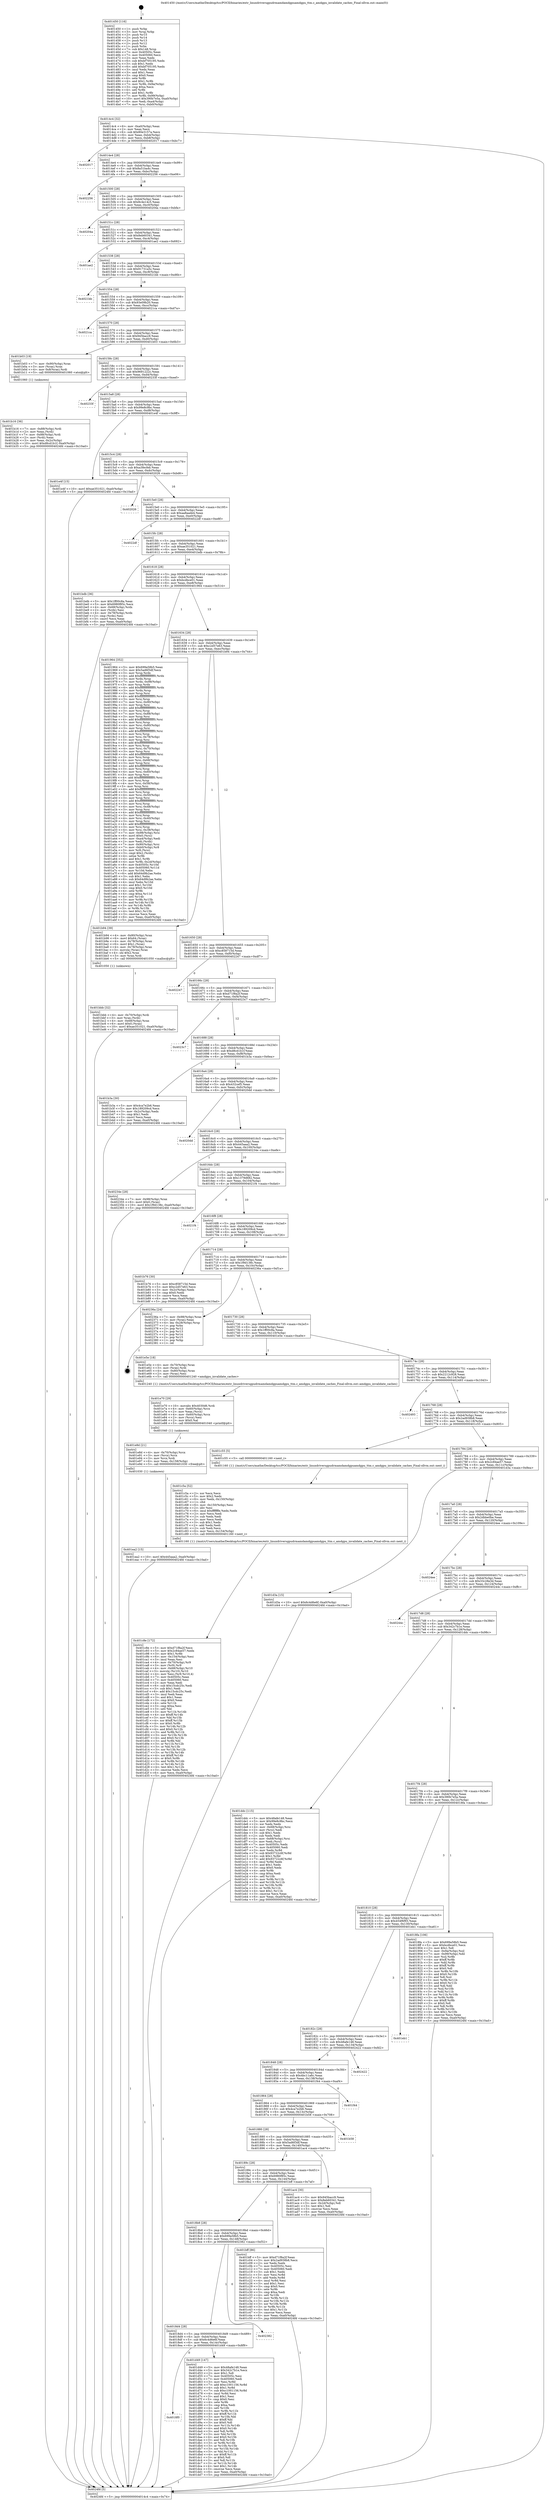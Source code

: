 digraph "0x401450" {
  label = "0x401450 (/mnt/c/Users/mathe/Desktop/tcc/POCII/binaries/extr_linuxdriversgpudrmamdamdgpuamdgpu_ttm.c_amdgpu_invalidate_caches_Final-ollvm.out::main(0))"
  labelloc = "t"
  node[shape=record]

  Entry [label="",width=0.3,height=0.3,shape=circle,fillcolor=black,style=filled]
  "0x4014c4" [label="{
     0x4014c4 [32]\l
     | [instrs]\l
     &nbsp;&nbsp;0x4014c4 \<+6\>: mov -0xa0(%rbp),%eax\l
     &nbsp;&nbsp;0x4014ca \<+2\>: mov %eax,%ecx\l
     &nbsp;&nbsp;0x4014cc \<+6\>: sub $0x80e3157a,%ecx\l
     &nbsp;&nbsp;0x4014d2 \<+6\>: mov %eax,-0xb4(%rbp)\l
     &nbsp;&nbsp;0x4014d8 \<+6\>: mov %ecx,-0xb8(%rbp)\l
     &nbsp;&nbsp;0x4014de \<+6\>: je 0000000000402017 \<main+0xbc7\>\l
  }"]
  "0x402017" [label="{
     0x402017\l
  }", style=dashed]
  "0x4014e4" [label="{
     0x4014e4 [28]\l
     | [instrs]\l
     &nbsp;&nbsp;0x4014e4 \<+5\>: jmp 00000000004014e9 \<main+0x99\>\l
     &nbsp;&nbsp;0x4014e9 \<+6\>: mov -0xb4(%rbp),%eax\l
     &nbsp;&nbsp;0x4014ef \<+5\>: sub $0x8a51ba4c,%eax\l
     &nbsp;&nbsp;0x4014f4 \<+6\>: mov %eax,-0xbc(%rbp)\l
     &nbsp;&nbsp;0x4014fa \<+6\>: je 0000000000402256 \<main+0xe06\>\l
  }"]
  Exit [label="",width=0.3,height=0.3,shape=circle,fillcolor=black,style=filled,peripheries=2]
  "0x402256" [label="{
     0x402256\l
  }", style=dashed]
  "0x401500" [label="{
     0x401500 [28]\l
     | [instrs]\l
     &nbsp;&nbsp;0x401500 \<+5\>: jmp 0000000000401505 \<main+0xb5\>\l
     &nbsp;&nbsp;0x401505 \<+6\>: mov -0xb4(%rbp),%eax\l
     &nbsp;&nbsp;0x40150b \<+5\>: sub $0x8c4e14c5,%eax\l
     &nbsp;&nbsp;0x401510 \<+6\>: mov %eax,-0xc0(%rbp)\l
     &nbsp;&nbsp;0x401516 \<+6\>: je 000000000040204a \<main+0xbfa\>\l
  }"]
  "0x401ea2" [label="{
     0x401ea2 [15]\l
     | [instrs]\l
     &nbsp;&nbsp;0x401ea2 \<+10\>: movl $0x445aaa2,-0xa0(%rbp)\l
     &nbsp;&nbsp;0x401eac \<+5\>: jmp 00000000004024fd \<main+0x10ad\>\l
  }"]
  "0x40204a" [label="{
     0x40204a\l
  }", style=dashed]
  "0x40151c" [label="{
     0x40151c [28]\l
     | [instrs]\l
     &nbsp;&nbsp;0x40151c \<+5\>: jmp 0000000000401521 \<main+0xd1\>\l
     &nbsp;&nbsp;0x401521 \<+6\>: mov -0xb4(%rbp),%eax\l
     &nbsp;&nbsp;0x401527 \<+5\>: sub $0x8eb60341,%eax\l
     &nbsp;&nbsp;0x40152c \<+6\>: mov %eax,-0xc4(%rbp)\l
     &nbsp;&nbsp;0x401532 \<+6\>: je 0000000000401ae2 \<main+0x692\>\l
  }"]
  "0x401e8d" [label="{
     0x401e8d [21]\l
     | [instrs]\l
     &nbsp;&nbsp;0x401e8d \<+4\>: mov -0x70(%rbp),%rcx\l
     &nbsp;&nbsp;0x401e91 \<+3\>: mov (%rcx),%rcx\l
     &nbsp;&nbsp;0x401e94 \<+3\>: mov %rcx,%rdi\l
     &nbsp;&nbsp;0x401e97 \<+6\>: mov %eax,-0x158(%rbp)\l
     &nbsp;&nbsp;0x401e9d \<+5\>: call 0000000000401030 \<free@plt\>\l
     | [calls]\l
     &nbsp;&nbsp;0x401030 \{1\} (unknown)\l
  }"]
  "0x401ae2" [label="{
     0x401ae2\l
  }", style=dashed]
  "0x401538" [label="{
     0x401538 [28]\l
     | [instrs]\l
     &nbsp;&nbsp;0x401538 \<+5\>: jmp 000000000040153d \<main+0xed\>\l
     &nbsp;&nbsp;0x40153d \<+6\>: mov -0xb4(%rbp),%eax\l
     &nbsp;&nbsp;0x401543 \<+5\>: sub $0x91731a5c,%eax\l
     &nbsp;&nbsp;0x401548 \<+6\>: mov %eax,-0xc8(%rbp)\l
     &nbsp;&nbsp;0x40154e \<+6\>: je 00000000004021bb \<main+0xd6b\>\l
  }"]
  "0x401e70" [label="{
     0x401e70 [29]\l
     | [instrs]\l
     &nbsp;&nbsp;0x401e70 \<+10\>: movabs $0x4030d6,%rdi\l
     &nbsp;&nbsp;0x401e7a \<+4\>: mov -0x60(%rbp),%rcx\l
     &nbsp;&nbsp;0x401e7e \<+2\>: mov %eax,(%rcx)\l
     &nbsp;&nbsp;0x401e80 \<+4\>: mov -0x60(%rbp),%rcx\l
     &nbsp;&nbsp;0x401e84 \<+2\>: mov (%rcx),%esi\l
     &nbsp;&nbsp;0x401e86 \<+2\>: mov $0x0,%al\l
     &nbsp;&nbsp;0x401e88 \<+5\>: call 0000000000401040 \<printf@plt\>\l
     | [calls]\l
     &nbsp;&nbsp;0x401040 \{1\} (unknown)\l
  }"]
  "0x4021bb" [label="{
     0x4021bb\l
  }", style=dashed]
  "0x401554" [label="{
     0x401554 [28]\l
     | [instrs]\l
     &nbsp;&nbsp;0x401554 \<+5\>: jmp 0000000000401559 \<main+0x109\>\l
     &nbsp;&nbsp;0x401559 \<+6\>: mov -0xb4(%rbp),%eax\l
     &nbsp;&nbsp;0x40155f \<+5\>: sub $0x93e09b20,%eax\l
     &nbsp;&nbsp;0x401564 \<+6\>: mov %eax,-0xcc(%rbp)\l
     &nbsp;&nbsp;0x40156a \<+6\>: je 00000000004021ca \<main+0xd7a\>\l
  }"]
  "0x4018f0" [label="{
     0x4018f0\l
  }", style=dashed]
  "0x4021ca" [label="{
     0x4021ca\l
  }", style=dashed]
  "0x401570" [label="{
     0x401570 [28]\l
     | [instrs]\l
     &nbsp;&nbsp;0x401570 \<+5\>: jmp 0000000000401575 \<main+0x125\>\l
     &nbsp;&nbsp;0x401575 \<+6\>: mov -0xb4(%rbp),%eax\l
     &nbsp;&nbsp;0x40157b \<+5\>: sub $0x945bacc9,%eax\l
     &nbsp;&nbsp;0x401580 \<+6\>: mov %eax,-0xd0(%rbp)\l
     &nbsp;&nbsp;0x401586 \<+6\>: je 0000000000401b03 \<main+0x6b3\>\l
  }"]
  "0x401d49" [label="{
     0x401d49 [147]\l
     | [instrs]\l
     &nbsp;&nbsp;0x401d49 \<+5\>: mov $0x48afe148,%eax\l
     &nbsp;&nbsp;0x401d4e \<+5\>: mov $0x342c7b1e,%ecx\l
     &nbsp;&nbsp;0x401d53 \<+2\>: mov $0x1,%dl\l
     &nbsp;&nbsp;0x401d55 \<+7\>: mov 0x40505c,%esi\l
     &nbsp;&nbsp;0x401d5c \<+7\>: mov 0x405060,%edi\l
     &nbsp;&nbsp;0x401d63 \<+3\>: mov %esi,%r8d\l
     &nbsp;&nbsp;0x401d66 \<+7\>: add $0xc1001156,%r8d\l
     &nbsp;&nbsp;0x401d6d \<+4\>: sub $0x1,%r8d\l
     &nbsp;&nbsp;0x401d71 \<+7\>: sub $0xc1001156,%r8d\l
     &nbsp;&nbsp;0x401d78 \<+4\>: imul %r8d,%esi\l
     &nbsp;&nbsp;0x401d7c \<+3\>: and $0x1,%esi\l
     &nbsp;&nbsp;0x401d7f \<+3\>: cmp $0x0,%esi\l
     &nbsp;&nbsp;0x401d82 \<+4\>: sete %r9b\l
     &nbsp;&nbsp;0x401d86 \<+3\>: cmp $0xa,%edi\l
     &nbsp;&nbsp;0x401d89 \<+4\>: setl %r10b\l
     &nbsp;&nbsp;0x401d8d \<+3\>: mov %r9b,%r11b\l
     &nbsp;&nbsp;0x401d90 \<+4\>: xor $0xff,%r11b\l
     &nbsp;&nbsp;0x401d94 \<+3\>: mov %r10b,%bl\l
     &nbsp;&nbsp;0x401d97 \<+3\>: xor $0xff,%bl\l
     &nbsp;&nbsp;0x401d9a \<+3\>: xor $0x0,%dl\l
     &nbsp;&nbsp;0x401d9d \<+3\>: mov %r11b,%r14b\l
     &nbsp;&nbsp;0x401da0 \<+4\>: and $0x0,%r14b\l
     &nbsp;&nbsp;0x401da4 \<+3\>: and %dl,%r9b\l
     &nbsp;&nbsp;0x401da7 \<+3\>: mov %bl,%r15b\l
     &nbsp;&nbsp;0x401daa \<+4\>: and $0x0,%r15b\l
     &nbsp;&nbsp;0x401dae \<+3\>: and %dl,%r10b\l
     &nbsp;&nbsp;0x401db1 \<+3\>: or %r9b,%r14b\l
     &nbsp;&nbsp;0x401db4 \<+3\>: or %r10b,%r15b\l
     &nbsp;&nbsp;0x401db7 \<+3\>: xor %r15b,%r14b\l
     &nbsp;&nbsp;0x401dba \<+3\>: or %bl,%r11b\l
     &nbsp;&nbsp;0x401dbd \<+4\>: xor $0xff,%r11b\l
     &nbsp;&nbsp;0x401dc1 \<+3\>: or $0x0,%dl\l
     &nbsp;&nbsp;0x401dc4 \<+3\>: and %dl,%r11b\l
     &nbsp;&nbsp;0x401dc7 \<+3\>: or %r11b,%r14b\l
     &nbsp;&nbsp;0x401dca \<+4\>: test $0x1,%r14b\l
     &nbsp;&nbsp;0x401dce \<+3\>: cmovne %ecx,%eax\l
     &nbsp;&nbsp;0x401dd1 \<+6\>: mov %eax,-0xa0(%rbp)\l
     &nbsp;&nbsp;0x401dd7 \<+5\>: jmp 00000000004024fd \<main+0x10ad\>\l
  }"]
  "0x401b03" [label="{
     0x401b03 [19]\l
     | [instrs]\l
     &nbsp;&nbsp;0x401b03 \<+7\>: mov -0x90(%rbp),%rax\l
     &nbsp;&nbsp;0x401b0a \<+3\>: mov (%rax),%rax\l
     &nbsp;&nbsp;0x401b0d \<+4\>: mov 0x8(%rax),%rdi\l
     &nbsp;&nbsp;0x401b11 \<+5\>: call 0000000000401060 \<atoi@plt\>\l
     | [calls]\l
     &nbsp;&nbsp;0x401060 \{1\} (unknown)\l
  }"]
  "0x40158c" [label="{
     0x40158c [28]\l
     | [instrs]\l
     &nbsp;&nbsp;0x40158c \<+5\>: jmp 0000000000401591 \<main+0x141\>\l
     &nbsp;&nbsp;0x401591 \<+6\>: mov -0xb4(%rbp),%eax\l
     &nbsp;&nbsp;0x401597 \<+5\>: sub $0x9691222c,%eax\l
     &nbsp;&nbsp;0x40159c \<+6\>: mov %eax,-0xd4(%rbp)\l
     &nbsp;&nbsp;0x4015a2 \<+6\>: je 000000000040233f \<main+0xeef\>\l
  }"]
  "0x4018d4" [label="{
     0x4018d4 [28]\l
     | [instrs]\l
     &nbsp;&nbsp;0x4018d4 \<+5\>: jmp 00000000004018d9 \<main+0x489\>\l
     &nbsp;&nbsp;0x4018d9 \<+6\>: mov -0xb4(%rbp),%eax\l
     &nbsp;&nbsp;0x4018df \<+5\>: sub $0x6c4d6e6f,%eax\l
     &nbsp;&nbsp;0x4018e4 \<+6\>: mov %eax,-0x14c(%rbp)\l
     &nbsp;&nbsp;0x4018ea \<+6\>: je 0000000000401d49 \<main+0x8f9\>\l
  }"]
  "0x40233f" [label="{
     0x40233f\l
  }", style=dashed]
  "0x4015a8" [label="{
     0x4015a8 [28]\l
     | [instrs]\l
     &nbsp;&nbsp;0x4015a8 \<+5\>: jmp 00000000004015ad \<main+0x15d\>\l
     &nbsp;&nbsp;0x4015ad \<+6\>: mov -0xb4(%rbp),%eax\l
     &nbsp;&nbsp;0x4015b3 \<+5\>: sub $0x99e8c9bc,%eax\l
     &nbsp;&nbsp;0x4015b8 \<+6\>: mov %eax,-0xd8(%rbp)\l
     &nbsp;&nbsp;0x4015be \<+6\>: je 0000000000401e4f \<main+0x9ff\>\l
  }"]
  "0x402382" [label="{
     0x402382\l
  }", style=dashed]
  "0x401e4f" [label="{
     0x401e4f [15]\l
     | [instrs]\l
     &nbsp;&nbsp;0x401e4f \<+10\>: movl $0xae351021,-0xa0(%rbp)\l
     &nbsp;&nbsp;0x401e59 \<+5\>: jmp 00000000004024fd \<main+0x10ad\>\l
  }"]
  "0x4015c4" [label="{
     0x4015c4 [28]\l
     | [instrs]\l
     &nbsp;&nbsp;0x4015c4 \<+5\>: jmp 00000000004015c9 \<main+0x179\>\l
     &nbsp;&nbsp;0x4015c9 \<+6\>: mov -0xb4(%rbp),%eax\l
     &nbsp;&nbsp;0x4015cf \<+5\>: sub $0xa3fecfeb,%eax\l
     &nbsp;&nbsp;0x4015d4 \<+6\>: mov %eax,-0xdc(%rbp)\l
     &nbsp;&nbsp;0x4015da \<+6\>: je 0000000000402026 \<main+0xbd6\>\l
  }"]
  "0x401c8e" [label="{
     0x401c8e [172]\l
     | [instrs]\l
     &nbsp;&nbsp;0x401c8e \<+5\>: mov $0xd71f8a2f,%ecx\l
     &nbsp;&nbsp;0x401c93 \<+5\>: mov $0x2c84ae57,%edx\l
     &nbsp;&nbsp;0x401c98 \<+3\>: mov $0x1,%r8b\l
     &nbsp;&nbsp;0x401c9b \<+6\>: mov -0x154(%rbp),%esi\l
     &nbsp;&nbsp;0x401ca1 \<+3\>: imul %eax,%esi\l
     &nbsp;&nbsp;0x401ca4 \<+4\>: mov -0x70(%rbp),%r9\l
     &nbsp;&nbsp;0x401ca8 \<+3\>: mov (%r9),%r9\l
     &nbsp;&nbsp;0x401cab \<+4\>: mov -0x68(%rbp),%r10\l
     &nbsp;&nbsp;0x401caf \<+3\>: movslq (%r10),%r10\l
     &nbsp;&nbsp;0x401cb2 \<+4\>: mov %esi,(%r9,%r10,4)\l
     &nbsp;&nbsp;0x401cb6 \<+7\>: mov 0x40505c,%eax\l
     &nbsp;&nbsp;0x401cbd \<+7\>: mov 0x405060,%esi\l
     &nbsp;&nbsp;0x401cc4 \<+2\>: mov %eax,%edi\l
     &nbsp;&nbsp;0x401cc6 \<+6\>: sub $0x15cdc25c,%edi\l
     &nbsp;&nbsp;0x401ccc \<+3\>: sub $0x1,%edi\l
     &nbsp;&nbsp;0x401ccf \<+6\>: add $0x15cdc25c,%edi\l
     &nbsp;&nbsp;0x401cd5 \<+3\>: imul %edi,%eax\l
     &nbsp;&nbsp;0x401cd8 \<+3\>: and $0x1,%eax\l
     &nbsp;&nbsp;0x401cdb \<+3\>: cmp $0x0,%eax\l
     &nbsp;&nbsp;0x401cde \<+4\>: sete %r11b\l
     &nbsp;&nbsp;0x401ce2 \<+3\>: cmp $0xa,%esi\l
     &nbsp;&nbsp;0x401ce5 \<+3\>: setl %bl\l
     &nbsp;&nbsp;0x401ce8 \<+3\>: mov %r11b,%r14b\l
     &nbsp;&nbsp;0x401ceb \<+4\>: xor $0xff,%r14b\l
     &nbsp;&nbsp;0x401cef \<+3\>: mov %bl,%r15b\l
     &nbsp;&nbsp;0x401cf2 \<+4\>: xor $0xff,%r15b\l
     &nbsp;&nbsp;0x401cf6 \<+4\>: xor $0x0,%r8b\l
     &nbsp;&nbsp;0x401cfa \<+3\>: mov %r14b,%r12b\l
     &nbsp;&nbsp;0x401cfd \<+4\>: and $0x0,%r12b\l
     &nbsp;&nbsp;0x401d01 \<+3\>: and %r8b,%r11b\l
     &nbsp;&nbsp;0x401d04 \<+3\>: mov %r15b,%r13b\l
     &nbsp;&nbsp;0x401d07 \<+4\>: and $0x0,%r13b\l
     &nbsp;&nbsp;0x401d0b \<+3\>: and %r8b,%bl\l
     &nbsp;&nbsp;0x401d0e \<+3\>: or %r11b,%r12b\l
     &nbsp;&nbsp;0x401d11 \<+3\>: or %bl,%r13b\l
     &nbsp;&nbsp;0x401d14 \<+3\>: xor %r13b,%r12b\l
     &nbsp;&nbsp;0x401d17 \<+3\>: or %r15b,%r14b\l
     &nbsp;&nbsp;0x401d1a \<+4\>: xor $0xff,%r14b\l
     &nbsp;&nbsp;0x401d1e \<+4\>: or $0x0,%r8b\l
     &nbsp;&nbsp;0x401d22 \<+3\>: and %r8b,%r14b\l
     &nbsp;&nbsp;0x401d25 \<+3\>: or %r14b,%r12b\l
     &nbsp;&nbsp;0x401d28 \<+4\>: test $0x1,%r12b\l
     &nbsp;&nbsp;0x401d2c \<+3\>: cmovne %edx,%ecx\l
     &nbsp;&nbsp;0x401d2f \<+6\>: mov %ecx,-0xa0(%rbp)\l
     &nbsp;&nbsp;0x401d35 \<+5\>: jmp 00000000004024fd \<main+0x10ad\>\l
  }"]
  "0x402026" [label="{
     0x402026\l
  }", style=dashed]
  "0x4015e0" [label="{
     0x4015e0 [28]\l
     | [instrs]\l
     &nbsp;&nbsp;0x4015e0 \<+5\>: jmp 00000000004015e5 \<main+0x195\>\l
     &nbsp;&nbsp;0x4015e5 \<+6\>: mov -0xb4(%rbp),%eax\l
     &nbsp;&nbsp;0x4015eb \<+5\>: sub $0xaa8aade4,%eax\l
     &nbsp;&nbsp;0x4015f0 \<+6\>: mov %eax,-0xe0(%rbp)\l
     &nbsp;&nbsp;0x4015f6 \<+6\>: je 00000000004022df \<main+0xe8f\>\l
  }"]
  "0x401c5a" [label="{
     0x401c5a [52]\l
     | [instrs]\l
     &nbsp;&nbsp;0x401c5a \<+2\>: xor %ecx,%ecx\l
     &nbsp;&nbsp;0x401c5c \<+5\>: mov $0x2,%edx\l
     &nbsp;&nbsp;0x401c61 \<+6\>: mov %edx,-0x150(%rbp)\l
     &nbsp;&nbsp;0x401c67 \<+1\>: cltd\l
     &nbsp;&nbsp;0x401c68 \<+6\>: mov -0x150(%rbp),%esi\l
     &nbsp;&nbsp;0x401c6e \<+2\>: idiv %esi\l
     &nbsp;&nbsp;0x401c70 \<+6\>: imul $0xfffffffe,%edx,%edx\l
     &nbsp;&nbsp;0x401c76 \<+2\>: mov %ecx,%edi\l
     &nbsp;&nbsp;0x401c78 \<+2\>: sub %edx,%edi\l
     &nbsp;&nbsp;0x401c7a \<+2\>: mov %ecx,%edx\l
     &nbsp;&nbsp;0x401c7c \<+3\>: sub $0x1,%edx\l
     &nbsp;&nbsp;0x401c7f \<+2\>: add %edx,%edi\l
     &nbsp;&nbsp;0x401c81 \<+2\>: sub %edi,%ecx\l
     &nbsp;&nbsp;0x401c83 \<+6\>: mov %ecx,-0x154(%rbp)\l
     &nbsp;&nbsp;0x401c89 \<+5\>: call 0000000000401160 \<next_i\>\l
     | [calls]\l
     &nbsp;&nbsp;0x401160 \{1\} (/mnt/c/Users/mathe/Desktop/tcc/POCII/binaries/extr_linuxdriversgpudrmamdamdgpuamdgpu_ttm.c_amdgpu_invalidate_caches_Final-ollvm.out::next_i)\l
  }"]
  "0x4022df" [label="{
     0x4022df\l
  }", style=dashed]
  "0x4015fc" [label="{
     0x4015fc [28]\l
     | [instrs]\l
     &nbsp;&nbsp;0x4015fc \<+5\>: jmp 0000000000401601 \<main+0x1b1\>\l
     &nbsp;&nbsp;0x401601 \<+6\>: mov -0xb4(%rbp),%eax\l
     &nbsp;&nbsp;0x401607 \<+5\>: sub $0xae351021,%eax\l
     &nbsp;&nbsp;0x40160c \<+6\>: mov %eax,-0xe4(%rbp)\l
     &nbsp;&nbsp;0x401612 \<+6\>: je 0000000000401bdb \<main+0x78b\>\l
  }"]
  "0x4018b8" [label="{
     0x4018b8 [28]\l
     | [instrs]\l
     &nbsp;&nbsp;0x4018b8 \<+5\>: jmp 00000000004018bd \<main+0x46d\>\l
     &nbsp;&nbsp;0x4018bd \<+6\>: mov -0xb4(%rbp),%eax\l
     &nbsp;&nbsp;0x4018c3 \<+5\>: sub $0x699a58b5,%eax\l
     &nbsp;&nbsp;0x4018c8 \<+6\>: mov %eax,-0x148(%rbp)\l
     &nbsp;&nbsp;0x4018ce \<+6\>: je 0000000000402382 \<main+0xf32\>\l
  }"]
  "0x401bdb" [label="{
     0x401bdb [36]\l
     | [instrs]\l
     &nbsp;&nbsp;0x401bdb \<+5\>: mov $0x1ff00c8a,%eax\l
     &nbsp;&nbsp;0x401be0 \<+5\>: mov $0x6980f85c,%ecx\l
     &nbsp;&nbsp;0x401be5 \<+4\>: mov -0x68(%rbp),%rdx\l
     &nbsp;&nbsp;0x401be9 \<+2\>: mov (%rdx),%esi\l
     &nbsp;&nbsp;0x401beb \<+4\>: mov -0x78(%rbp),%rdx\l
     &nbsp;&nbsp;0x401bef \<+2\>: cmp (%rdx),%esi\l
     &nbsp;&nbsp;0x401bf1 \<+3\>: cmovl %ecx,%eax\l
     &nbsp;&nbsp;0x401bf4 \<+6\>: mov %eax,-0xa0(%rbp)\l
     &nbsp;&nbsp;0x401bfa \<+5\>: jmp 00000000004024fd \<main+0x10ad\>\l
  }"]
  "0x401618" [label="{
     0x401618 [28]\l
     | [instrs]\l
     &nbsp;&nbsp;0x401618 \<+5\>: jmp 000000000040161d \<main+0x1cd\>\l
     &nbsp;&nbsp;0x40161d \<+6\>: mov -0xb4(%rbp),%eax\l
     &nbsp;&nbsp;0x401623 \<+5\>: sub $0xbcdbce01,%eax\l
     &nbsp;&nbsp;0x401628 \<+6\>: mov %eax,-0xe8(%rbp)\l
     &nbsp;&nbsp;0x40162e \<+6\>: je 0000000000401964 \<main+0x514\>\l
  }"]
  "0x401bff" [label="{
     0x401bff [86]\l
     | [instrs]\l
     &nbsp;&nbsp;0x401bff \<+5\>: mov $0xd71f8a2f,%eax\l
     &nbsp;&nbsp;0x401c04 \<+5\>: mov $0x2ad938b8,%ecx\l
     &nbsp;&nbsp;0x401c09 \<+2\>: xor %edx,%edx\l
     &nbsp;&nbsp;0x401c0b \<+7\>: mov 0x40505c,%esi\l
     &nbsp;&nbsp;0x401c12 \<+7\>: mov 0x405060,%edi\l
     &nbsp;&nbsp;0x401c19 \<+3\>: sub $0x1,%edx\l
     &nbsp;&nbsp;0x401c1c \<+3\>: mov %esi,%r8d\l
     &nbsp;&nbsp;0x401c1f \<+3\>: add %edx,%r8d\l
     &nbsp;&nbsp;0x401c22 \<+4\>: imul %r8d,%esi\l
     &nbsp;&nbsp;0x401c26 \<+3\>: and $0x1,%esi\l
     &nbsp;&nbsp;0x401c29 \<+3\>: cmp $0x0,%esi\l
     &nbsp;&nbsp;0x401c2c \<+4\>: sete %r9b\l
     &nbsp;&nbsp;0x401c30 \<+3\>: cmp $0xa,%edi\l
     &nbsp;&nbsp;0x401c33 \<+4\>: setl %r10b\l
     &nbsp;&nbsp;0x401c37 \<+3\>: mov %r9b,%r11b\l
     &nbsp;&nbsp;0x401c3a \<+3\>: and %r10b,%r11b\l
     &nbsp;&nbsp;0x401c3d \<+3\>: xor %r10b,%r9b\l
     &nbsp;&nbsp;0x401c40 \<+3\>: or %r9b,%r11b\l
     &nbsp;&nbsp;0x401c43 \<+4\>: test $0x1,%r11b\l
     &nbsp;&nbsp;0x401c47 \<+3\>: cmovne %ecx,%eax\l
     &nbsp;&nbsp;0x401c4a \<+6\>: mov %eax,-0xa0(%rbp)\l
     &nbsp;&nbsp;0x401c50 \<+5\>: jmp 00000000004024fd \<main+0x10ad\>\l
  }"]
  "0x401964" [label="{
     0x401964 [352]\l
     | [instrs]\l
     &nbsp;&nbsp;0x401964 \<+5\>: mov $0x699a58b5,%eax\l
     &nbsp;&nbsp;0x401969 \<+5\>: mov $0x5ad6f3df,%ecx\l
     &nbsp;&nbsp;0x40196e \<+3\>: mov %rsp,%rdx\l
     &nbsp;&nbsp;0x401971 \<+4\>: add $0xfffffffffffffff0,%rdx\l
     &nbsp;&nbsp;0x401975 \<+3\>: mov %rdx,%rsp\l
     &nbsp;&nbsp;0x401978 \<+7\>: mov %rdx,-0x98(%rbp)\l
     &nbsp;&nbsp;0x40197f \<+3\>: mov %rsp,%rdx\l
     &nbsp;&nbsp;0x401982 \<+4\>: add $0xfffffffffffffff0,%rdx\l
     &nbsp;&nbsp;0x401986 \<+3\>: mov %rdx,%rsp\l
     &nbsp;&nbsp;0x401989 \<+3\>: mov %rsp,%rsi\l
     &nbsp;&nbsp;0x40198c \<+4\>: add $0xfffffffffffffff0,%rsi\l
     &nbsp;&nbsp;0x401990 \<+3\>: mov %rsi,%rsp\l
     &nbsp;&nbsp;0x401993 \<+7\>: mov %rsi,-0x90(%rbp)\l
     &nbsp;&nbsp;0x40199a \<+3\>: mov %rsp,%rsi\l
     &nbsp;&nbsp;0x40199d \<+4\>: add $0xfffffffffffffff0,%rsi\l
     &nbsp;&nbsp;0x4019a1 \<+3\>: mov %rsi,%rsp\l
     &nbsp;&nbsp;0x4019a4 \<+7\>: mov %rsi,-0x88(%rbp)\l
     &nbsp;&nbsp;0x4019ab \<+3\>: mov %rsp,%rsi\l
     &nbsp;&nbsp;0x4019ae \<+4\>: add $0xfffffffffffffff0,%rsi\l
     &nbsp;&nbsp;0x4019b2 \<+3\>: mov %rsi,%rsp\l
     &nbsp;&nbsp;0x4019b5 \<+4\>: mov %rsi,-0x80(%rbp)\l
     &nbsp;&nbsp;0x4019b9 \<+3\>: mov %rsp,%rsi\l
     &nbsp;&nbsp;0x4019bc \<+4\>: add $0xfffffffffffffff0,%rsi\l
     &nbsp;&nbsp;0x4019c0 \<+3\>: mov %rsi,%rsp\l
     &nbsp;&nbsp;0x4019c3 \<+4\>: mov %rsi,-0x78(%rbp)\l
     &nbsp;&nbsp;0x4019c7 \<+3\>: mov %rsp,%rsi\l
     &nbsp;&nbsp;0x4019ca \<+4\>: add $0xfffffffffffffff0,%rsi\l
     &nbsp;&nbsp;0x4019ce \<+3\>: mov %rsi,%rsp\l
     &nbsp;&nbsp;0x4019d1 \<+4\>: mov %rsi,-0x70(%rbp)\l
     &nbsp;&nbsp;0x4019d5 \<+3\>: mov %rsp,%rsi\l
     &nbsp;&nbsp;0x4019d8 \<+4\>: add $0xfffffffffffffff0,%rsi\l
     &nbsp;&nbsp;0x4019dc \<+3\>: mov %rsi,%rsp\l
     &nbsp;&nbsp;0x4019df \<+4\>: mov %rsi,-0x68(%rbp)\l
     &nbsp;&nbsp;0x4019e3 \<+3\>: mov %rsp,%rsi\l
     &nbsp;&nbsp;0x4019e6 \<+4\>: add $0xfffffffffffffff0,%rsi\l
     &nbsp;&nbsp;0x4019ea \<+3\>: mov %rsi,%rsp\l
     &nbsp;&nbsp;0x4019ed \<+4\>: mov %rsi,-0x60(%rbp)\l
     &nbsp;&nbsp;0x4019f1 \<+3\>: mov %rsp,%rsi\l
     &nbsp;&nbsp;0x4019f4 \<+4\>: add $0xfffffffffffffff0,%rsi\l
     &nbsp;&nbsp;0x4019f8 \<+3\>: mov %rsi,%rsp\l
     &nbsp;&nbsp;0x4019fb \<+4\>: mov %rsi,-0x58(%rbp)\l
     &nbsp;&nbsp;0x4019ff \<+3\>: mov %rsp,%rsi\l
     &nbsp;&nbsp;0x401a02 \<+4\>: add $0xfffffffffffffff0,%rsi\l
     &nbsp;&nbsp;0x401a06 \<+3\>: mov %rsi,%rsp\l
     &nbsp;&nbsp;0x401a09 \<+4\>: mov %rsi,-0x50(%rbp)\l
     &nbsp;&nbsp;0x401a0d \<+3\>: mov %rsp,%rsi\l
     &nbsp;&nbsp;0x401a10 \<+4\>: add $0xfffffffffffffff0,%rsi\l
     &nbsp;&nbsp;0x401a14 \<+3\>: mov %rsi,%rsp\l
     &nbsp;&nbsp;0x401a17 \<+4\>: mov %rsi,-0x48(%rbp)\l
     &nbsp;&nbsp;0x401a1b \<+3\>: mov %rsp,%rsi\l
     &nbsp;&nbsp;0x401a1e \<+4\>: add $0xfffffffffffffff0,%rsi\l
     &nbsp;&nbsp;0x401a22 \<+3\>: mov %rsi,%rsp\l
     &nbsp;&nbsp;0x401a25 \<+4\>: mov %rsi,-0x40(%rbp)\l
     &nbsp;&nbsp;0x401a29 \<+3\>: mov %rsp,%rsi\l
     &nbsp;&nbsp;0x401a2c \<+4\>: add $0xfffffffffffffff0,%rsi\l
     &nbsp;&nbsp;0x401a30 \<+3\>: mov %rsi,%rsp\l
     &nbsp;&nbsp;0x401a33 \<+4\>: mov %rsi,-0x38(%rbp)\l
     &nbsp;&nbsp;0x401a37 \<+7\>: mov -0x98(%rbp),%rsi\l
     &nbsp;&nbsp;0x401a3e \<+6\>: movl $0x0,(%rsi)\l
     &nbsp;&nbsp;0x401a44 \<+6\>: mov -0xa4(%rbp),%edi\l
     &nbsp;&nbsp;0x401a4a \<+2\>: mov %edi,(%rdx)\l
     &nbsp;&nbsp;0x401a4c \<+7\>: mov -0x90(%rbp),%rsi\l
     &nbsp;&nbsp;0x401a53 \<+7\>: mov -0xb0(%rbp),%r8\l
     &nbsp;&nbsp;0x401a5a \<+3\>: mov %r8,(%rsi)\l
     &nbsp;&nbsp;0x401a5d \<+3\>: cmpl $0x2,(%rdx)\l
     &nbsp;&nbsp;0x401a60 \<+4\>: setne %r9b\l
     &nbsp;&nbsp;0x401a64 \<+4\>: and $0x1,%r9b\l
     &nbsp;&nbsp;0x401a68 \<+4\>: mov %r9b,-0x2d(%rbp)\l
     &nbsp;&nbsp;0x401a6c \<+8\>: mov 0x40505c,%r10d\l
     &nbsp;&nbsp;0x401a74 \<+8\>: mov 0x405060,%r11d\l
     &nbsp;&nbsp;0x401a7c \<+3\>: mov %r10d,%ebx\l
     &nbsp;&nbsp;0x401a7f \<+6\>: add $0x64d9b2ae,%ebx\l
     &nbsp;&nbsp;0x401a85 \<+3\>: sub $0x1,%ebx\l
     &nbsp;&nbsp;0x401a88 \<+6\>: sub $0x64d9b2ae,%ebx\l
     &nbsp;&nbsp;0x401a8e \<+4\>: imul %ebx,%r10d\l
     &nbsp;&nbsp;0x401a92 \<+4\>: and $0x1,%r10d\l
     &nbsp;&nbsp;0x401a96 \<+4\>: cmp $0x0,%r10d\l
     &nbsp;&nbsp;0x401a9a \<+4\>: sete %r9b\l
     &nbsp;&nbsp;0x401a9e \<+4\>: cmp $0xa,%r11d\l
     &nbsp;&nbsp;0x401aa2 \<+4\>: setl %r14b\l
     &nbsp;&nbsp;0x401aa6 \<+3\>: mov %r9b,%r15b\l
     &nbsp;&nbsp;0x401aa9 \<+3\>: and %r14b,%r15b\l
     &nbsp;&nbsp;0x401aac \<+3\>: xor %r14b,%r9b\l
     &nbsp;&nbsp;0x401aaf \<+3\>: or %r9b,%r15b\l
     &nbsp;&nbsp;0x401ab2 \<+4\>: test $0x1,%r15b\l
     &nbsp;&nbsp;0x401ab6 \<+3\>: cmovne %ecx,%eax\l
     &nbsp;&nbsp;0x401ab9 \<+6\>: mov %eax,-0xa0(%rbp)\l
     &nbsp;&nbsp;0x401abf \<+5\>: jmp 00000000004024fd \<main+0x10ad\>\l
  }"]
  "0x401634" [label="{
     0x401634 [28]\l
     | [instrs]\l
     &nbsp;&nbsp;0x401634 \<+5\>: jmp 0000000000401639 \<main+0x1e9\>\l
     &nbsp;&nbsp;0x401639 \<+6\>: mov -0xb4(%rbp),%eax\l
     &nbsp;&nbsp;0x40163f \<+5\>: sub $0xc2d57e63,%eax\l
     &nbsp;&nbsp;0x401644 \<+6\>: mov %eax,-0xec(%rbp)\l
     &nbsp;&nbsp;0x40164a \<+6\>: je 0000000000401b94 \<main+0x744\>\l
  }"]
  "0x401bbb" [label="{
     0x401bbb [32]\l
     | [instrs]\l
     &nbsp;&nbsp;0x401bbb \<+4\>: mov -0x70(%rbp),%rdi\l
     &nbsp;&nbsp;0x401bbf \<+3\>: mov %rax,(%rdi)\l
     &nbsp;&nbsp;0x401bc2 \<+4\>: mov -0x68(%rbp),%rax\l
     &nbsp;&nbsp;0x401bc6 \<+6\>: movl $0x0,(%rax)\l
     &nbsp;&nbsp;0x401bcc \<+10\>: movl $0xae351021,-0xa0(%rbp)\l
     &nbsp;&nbsp;0x401bd6 \<+5\>: jmp 00000000004024fd \<main+0x10ad\>\l
  }"]
  "0x401b94" [label="{
     0x401b94 [39]\l
     | [instrs]\l
     &nbsp;&nbsp;0x401b94 \<+4\>: mov -0x80(%rbp),%rax\l
     &nbsp;&nbsp;0x401b98 \<+6\>: movl $0x64,(%rax)\l
     &nbsp;&nbsp;0x401b9e \<+4\>: mov -0x78(%rbp),%rax\l
     &nbsp;&nbsp;0x401ba2 \<+6\>: movl $0x1,(%rax)\l
     &nbsp;&nbsp;0x401ba8 \<+4\>: mov -0x78(%rbp),%rax\l
     &nbsp;&nbsp;0x401bac \<+3\>: movslq (%rax),%rax\l
     &nbsp;&nbsp;0x401baf \<+4\>: shl $0x2,%rax\l
     &nbsp;&nbsp;0x401bb3 \<+3\>: mov %rax,%rdi\l
     &nbsp;&nbsp;0x401bb6 \<+5\>: call 0000000000401050 \<malloc@plt\>\l
     | [calls]\l
     &nbsp;&nbsp;0x401050 \{1\} (unknown)\l
  }"]
  "0x401650" [label="{
     0x401650 [28]\l
     | [instrs]\l
     &nbsp;&nbsp;0x401650 \<+5\>: jmp 0000000000401655 \<main+0x205\>\l
     &nbsp;&nbsp;0x401655 \<+6\>: mov -0xb4(%rbp),%eax\l
     &nbsp;&nbsp;0x40165b \<+5\>: sub $0xc858715d,%eax\l
     &nbsp;&nbsp;0x401660 \<+6\>: mov %eax,-0xf0(%rbp)\l
     &nbsp;&nbsp;0x401666 \<+6\>: je 0000000000402247 \<main+0xdf7\>\l
  }"]
  "0x401b16" [label="{
     0x401b16 [36]\l
     | [instrs]\l
     &nbsp;&nbsp;0x401b16 \<+7\>: mov -0x88(%rbp),%rdi\l
     &nbsp;&nbsp;0x401b1d \<+2\>: mov %eax,(%rdi)\l
     &nbsp;&nbsp;0x401b1f \<+7\>: mov -0x88(%rbp),%rdi\l
     &nbsp;&nbsp;0x401b26 \<+2\>: mov (%rdi),%eax\l
     &nbsp;&nbsp;0x401b28 \<+3\>: mov %eax,-0x2c(%rbp)\l
     &nbsp;&nbsp;0x401b2b \<+10\>: movl $0xd8cd1b1f,-0xa0(%rbp)\l
     &nbsp;&nbsp;0x401b35 \<+5\>: jmp 00000000004024fd \<main+0x10ad\>\l
  }"]
  "0x402247" [label="{
     0x402247\l
  }", style=dashed]
  "0x40166c" [label="{
     0x40166c [28]\l
     | [instrs]\l
     &nbsp;&nbsp;0x40166c \<+5\>: jmp 0000000000401671 \<main+0x221\>\l
     &nbsp;&nbsp;0x401671 \<+6\>: mov -0xb4(%rbp),%eax\l
     &nbsp;&nbsp;0x401677 \<+5\>: sub $0xd71f8a2f,%eax\l
     &nbsp;&nbsp;0x40167c \<+6\>: mov %eax,-0xf4(%rbp)\l
     &nbsp;&nbsp;0x401682 \<+6\>: je 00000000004023c7 \<main+0xf77\>\l
  }"]
  "0x40189c" [label="{
     0x40189c [28]\l
     | [instrs]\l
     &nbsp;&nbsp;0x40189c \<+5\>: jmp 00000000004018a1 \<main+0x451\>\l
     &nbsp;&nbsp;0x4018a1 \<+6\>: mov -0xb4(%rbp),%eax\l
     &nbsp;&nbsp;0x4018a7 \<+5\>: sub $0x6980f85c,%eax\l
     &nbsp;&nbsp;0x4018ac \<+6\>: mov %eax,-0x144(%rbp)\l
     &nbsp;&nbsp;0x4018b2 \<+6\>: je 0000000000401bff \<main+0x7af\>\l
  }"]
  "0x4023c7" [label="{
     0x4023c7\l
  }", style=dashed]
  "0x401688" [label="{
     0x401688 [28]\l
     | [instrs]\l
     &nbsp;&nbsp;0x401688 \<+5\>: jmp 000000000040168d \<main+0x23d\>\l
     &nbsp;&nbsp;0x40168d \<+6\>: mov -0xb4(%rbp),%eax\l
     &nbsp;&nbsp;0x401693 \<+5\>: sub $0xd8cd1b1f,%eax\l
     &nbsp;&nbsp;0x401698 \<+6\>: mov %eax,-0xf8(%rbp)\l
     &nbsp;&nbsp;0x40169e \<+6\>: je 0000000000401b3a \<main+0x6ea\>\l
  }"]
  "0x401ac4" [label="{
     0x401ac4 [30]\l
     | [instrs]\l
     &nbsp;&nbsp;0x401ac4 \<+5\>: mov $0x945bacc9,%eax\l
     &nbsp;&nbsp;0x401ac9 \<+5\>: mov $0x8eb60341,%ecx\l
     &nbsp;&nbsp;0x401ace \<+3\>: mov -0x2d(%rbp),%dl\l
     &nbsp;&nbsp;0x401ad1 \<+3\>: test $0x1,%dl\l
     &nbsp;&nbsp;0x401ad4 \<+3\>: cmovne %ecx,%eax\l
     &nbsp;&nbsp;0x401ad7 \<+6\>: mov %eax,-0xa0(%rbp)\l
     &nbsp;&nbsp;0x401add \<+5\>: jmp 00000000004024fd \<main+0x10ad\>\l
  }"]
  "0x401b3a" [label="{
     0x401b3a [30]\l
     | [instrs]\l
     &nbsp;&nbsp;0x401b3a \<+5\>: mov $0x4ca7e2b6,%eax\l
     &nbsp;&nbsp;0x401b3f \<+5\>: mov $0x189209cd,%ecx\l
     &nbsp;&nbsp;0x401b44 \<+3\>: mov -0x2c(%rbp),%edx\l
     &nbsp;&nbsp;0x401b47 \<+3\>: cmp $0x1,%edx\l
     &nbsp;&nbsp;0x401b4a \<+3\>: cmovl %ecx,%eax\l
     &nbsp;&nbsp;0x401b4d \<+6\>: mov %eax,-0xa0(%rbp)\l
     &nbsp;&nbsp;0x401b53 \<+5\>: jmp 00000000004024fd \<main+0x10ad\>\l
  }"]
  "0x4016a4" [label="{
     0x4016a4 [28]\l
     | [instrs]\l
     &nbsp;&nbsp;0x4016a4 \<+5\>: jmp 00000000004016a9 \<main+0x259\>\l
     &nbsp;&nbsp;0x4016a9 \<+6\>: mov -0xb4(%rbp),%eax\l
     &nbsp;&nbsp;0x4016af \<+5\>: sub $0x432cef5,%eax\l
     &nbsp;&nbsp;0x4016b4 \<+6\>: mov %eax,-0xfc(%rbp)\l
     &nbsp;&nbsp;0x4016ba \<+6\>: je 00000000004020dd \<main+0xc8d\>\l
  }"]
  "0x401880" [label="{
     0x401880 [28]\l
     | [instrs]\l
     &nbsp;&nbsp;0x401880 \<+5\>: jmp 0000000000401885 \<main+0x435\>\l
     &nbsp;&nbsp;0x401885 \<+6\>: mov -0xb4(%rbp),%eax\l
     &nbsp;&nbsp;0x40188b \<+5\>: sub $0x5ad6f3df,%eax\l
     &nbsp;&nbsp;0x401890 \<+6\>: mov %eax,-0x140(%rbp)\l
     &nbsp;&nbsp;0x401896 \<+6\>: je 0000000000401ac4 \<main+0x674\>\l
  }"]
  "0x4020dd" [label="{
     0x4020dd\l
  }", style=dashed]
  "0x4016c0" [label="{
     0x4016c0 [28]\l
     | [instrs]\l
     &nbsp;&nbsp;0x4016c0 \<+5\>: jmp 00000000004016c5 \<main+0x275\>\l
     &nbsp;&nbsp;0x4016c5 \<+6\>: mov -0xb4(%rbp),%eax\l
     &nbsp;&nbsp;0x4016cb \<+5\>: sub $0x445aaa2,%eax\l
     &nbsp;&nbsp;0x4016d0 \<+6\>: mov %eax,-0x100(%rbp)\l
     &nbsp;&nbsp;0x4016d6 \<+6\>: je 000000000040234e \<main+0xefe\>\l
  }"]
  "0x401b58" [label="{
     0x401b58\l
  }", style=dashed]
  "0x40234e" [label="{
     0x40234e [28]\l
     | [instrs]\l
     &nbsp;&nbsp;0x40234e \<+7\>: mov -0x98(%rbp),%rax\l
     &nbsp;&nbsp;0x402355 \<+6\>: movl $0x0,(%rax)\l
     &nbsp;&nbsp;0x40235b \<+10\>: movl $0x1f9d138c,-0xa0(%rbp)\l
     &nbsp;&nbsp;0x402365 \<+5\>: jmp 00000000004024fd \<main+0x10ad\>\l
  }"]
  "0x4016dc" [label="{
     0x4016dc [28]\l
     | [instrs]\l
     &nbsp;&nbsp;0x4016dc \<+5\>: jmp 00000000004016e1 \<main+0x291\>\l
     &nbsp;&nbsp;0x4016e1 \<+6\>: mov -0xb4(%rbp),%eax\l
     &nbsp;&nbsp;0x4016e7 \<+5\>: sub $0x1379d682,%eax\l
     &nbsp;&nbsp;0x4016ec \<+6\>: mov %eax,-0x104(%rbp)\l
     &nbsp;&nbsp;0x4016f2 \<+6\>: je 00000000004021f4 \<main+0xda4\>\l
  }"]
  "0x401864" [label="{
     0x401864 [28]\l
     | [instrs]\l
     &nbsp;&nbsp;0x401864 \<+5\>: jmp 0000000000401869 \<main+0x419\>\l
     &nbsp;&nbsp;0x401869 \<+6\>: mov -0xb4(%rbp),%eax\l
     &nbsp;&nbsp;0x40186f \<+5\>: sub $0x4ca7e2b6,%eax\l
     &nbsp;&nbsp;0x401874 \<+6\>: mov %eax,-0x13c(%rbp)\l
     &nbsp;&nbsp;0x40187a \<+6\>: je 0000000000401b58 \<main+0x708\>\l
  }"]
  "0x4021f4" [label="{
     0x4021f4\l
  }", style=dashed]
  "0x4016f8" [label="{
     0x4016f8 [28]\l
     | [instrs]\l
     &nbsp;&nbsp;0x4016f8 \<+5\>: jmp 00000000004016fd \<main+0x2ad\>\l
     &nbsp;&nbsp;0x4016fd \<+6\>: mov -0xb4(%rbp),%eax\l
     &nbsp;&nbsp;0x401703 \<+5\>: sub $0x189209cd,%eax\l
     &nbsp;&nbsp;0x401708 \<+6\>: mov %eax,-0x108(%rbp)\l
     &nbsp;&nbsp;0x40170e \<+6\>: je 0000000000401b76 \<main+0x726\>\l
  }"]
  "0x401f44" [label="{
     0x401f44\l
  }", style=dashed]
  "0x401b76" [label="{
     0x401b76 [30]\l
     | [instrs]\l
     &nbsp;&nbsp;0x401b76 \<+5\>: mov $0xc858715d,%eax\l
     &nbsp;&nbsp;0x401b7b \<+5\>: mov $0xc2d57e63,%ecx\l
     &nbsp;&nbsp;0x401b80 \<+3\>: mov -0x2c(%rbp),%edx\l
     &nbsp;&nbsp;0x401b83 \<+3\>: cmp $0x0,%edx\l
     &nbsp;&nbsp;0x401b86 \<+3\>: cmove %ecx,%eax\l
     &nbsp;&nbsp;0x401b89 \<+6\>: mov %eax,-0xa0(%rbp)\l
     &nbsp;&nbsp;0x401b8f \<+5\>: jmp 00000000004024fd \<main+0x10ad\>\l
  }"]
  "0x401714" [label="{
     0x401714 [28]\l
     | [instrs]\l
     &nbsp;&nbsp;0x401714 \<+5\>: jmp 0000000000401719 \<main+0x2c9\>\l
     &nbsp;&nbsp;0x401719 \<+6\>: mov -0xb4(%rbp),%eax\l
     &nbsp;&nbsp;0x40171f \<+5\>: sub $0x1f9d138c,%eax\l
     &nbsp;&nbsp;0x401724 \<+6\>: mov %eax,-0x10c(%rbp)\l
     &nbsp;&nbsp;0x40172a \<+6\>: je 000000000040236a \<main+0xf1a\>\l
  }"]
  "0x401848" [label="{
     0x401848 [28]\l
     | [instrs]\l
     &nbsp;&nbsp;0x401848 \<+5\>: jmp 000000000040184d \<main+0x3fd\>\l
     &nbsp;&nbsp;0x40184d \<+6\>: mov -0xb4(%rbp),%eax\l
     &nbsp;&nbsp;0x401853 \<+5\>: sub $0x4bc11a6c,%eax\l
     &nbsp;&nbsp;0x401858 \<+6\>: mov %eax,-0x138(%rbp)\l
     &nbsp;&nbsp;0x40185e \<+6\>: je 0000000000401f44 \<main+0xaf4\>\l
  }"]
  "0x40236a" [label="{
     0x40236a [24]\l
     | [instrs]\l
     &nbsp;&nbsp;0x40236a \<+7\>: mov -0x98(%rbp),%rax\l
     &nbsp;&nbsp;0x402371 \<+2\>: mov (%rax),%eax\l
     &nbsp;&nbsp;0x402373 \<+4\>: lea -0x28(%rbp),%rsp\l
     &nbsp;&nbsp;0x402377 \<+1\>: pop %rbx\l
     &nbsp;&nbsp;0x402378 \<+2\>: pop %r12\l
     &nbsp;&nbsp;0x40237a \<+2\>: pop %r13\l
     &nbsp;&nbsp;0x40237c \<+2\>: pop %r14\l
     &nbsp;&nbsp;0x40237e \<+2\>: pop %r15\l
     &nbsp;&nbsp;0x402380 \<+1\>: pop %rbp\l
     &nbsp;&nbsp;0x402381 \<+1\>: ret\l
  }"]
  "0x401730" [label="{
     0x401730 [28]\l
     | [instrs]\l
     &nbsp;&nbsp;0x401730 \<+5\>: jmp 0000000000401735 \<main+0x2e5\>\l
     &nbsp;&nbsp;0x401735 \<+6\>: mov -0xb4(%rbp),%eax\l
     &nbsp;&nbsp;0x40173b \<+5\>: sub $0x1ff00c8a,%eax\l
     &nbsp;&nbsp;0x401740 \<+6\>: mov %eax,-0x110(%rbp)\l
     &nbsp;&nbsp;0x401746 \<+6\>: je 0000000000401e5e \<main+0xa0e\>\l
  }"]
  "0x402422" [label="{
     0x402422\l
  }", style=dashed]
  "0x401e5e" [label="{
     0x401e5e [18]\l
     | [instrs]\l
     &nbsp;&nbsp;0x401e5e \<+4\>: mov -0x70(%rbp),%rax\l
     &nbsp;&nbsp;0x401e62 \<+3\>: mov (%rax),%rdi\l
     &nbsp;&nbsp;0x401e65 \<+4\>: mov -0x80(%rbp),%rax\l
     &nbsp;&nbsp;0x401e69 \<+2\>: mov (%rax),%esi\l
     &nbsp;&nbsp;0x401e6b \<+5\>: call 0000000000401240 \<amdgpu_invalidate_caches\>\l
     | [calls]\l
     &nbsp;&nbsp;0x401240 \{1\} (/mnt/c/Users/mathe/Desktop/tcc/POCII/binaries/extr_linuxdriversgpudrmamdamdgpuamdgpu_ttm.c_amdgpu_invalidate_caches_Final-ollvm.out::amdgpu_invalidate_caches)\l
  }"]
  "0x40174c" [label="{
     0x40174c [28]\l
     | [instrs]\l
     &nbsp;&nbsp;0x40174c \<+5\>: jmp 0000000000401751 \<main+0x301\>\l
     &nbsp;&nbsp;0x401751 \<+6\>: mov -0xb4(%rbp),%eax\l
     &nbsp;&nbsp;0x401757 \<+5\>: sub $0x2212c928,%eax\l
     &nbsp;&nbsp;0x40175c \<+6\>: mov %eax,-0x114(%rbp)\l
     &nbsp;&nbsp;0x401762 \<+6\>: je 0000000000402493 \<main+0x1043\>\l
  }"]
  "0x40182c" [label="{
     0x40182c [28]\l
     | [instrs]\l
     &nbsp;&nbsp;0x40182c \<+5\>: jmp 0000000000401831 \<main+0x3e1\>\l
     &nbsp;&nbsp;0x401831 \<+6\>: mov -0xb4(%rbp),%eax\l
     &nbsp;&nbsp;0x401837 \<+5\>: sub $0x48afe148,%eax\l
     &nbsp;&nbsp;0x40183c \<+6\>: mov %eax,-0x134(%rbp)\l
     &nbsp;&nbsp;0x401842 \<+6\>: je 0000000000402422 \<main+0xfd2\>\l
  }"]
  "0x402493" [label="{
     0x402493\l
  }", style=dashed]
  "0x401768" [label="{
     0x401768 [28]\l
     | [instrs]\l
     &nbsp;&nbsp;0x401768 \<+5\>: jmp 000000000040176d \<main+0x31d\>\l
     &nbsp;&nbsp;0x40176d \<+6\>: mov -0xb4(%rbp),%eax\l
     &nbsp;&nbsp;0x401773 \<+5\>: sub $0x2ad938b8,%eax\l
     &nbsp;&nbsp;0x401778 \<+6\>: mov %eax,-0x118(%rbp)\l
     &nbsp;&nbsp;0x40177e \<+6\>: je 0000000000401c55 \<main+0x805\>\l
  }"]
  "0x401eb1" [label="{
     0x401eb1\l
  }", style=dashed]
  "0x401c55" [label="{
     0x401c55 [5]\l
     | [instrs]\l
     &nbsp;&nbsp;0x401c55 \<+5\>: call 0000000000401160 \<next_i\>\l
     | [calls]\l
     &nbsp;&nbsp;0x401160 \{1\} (/mnt/c/Users/mathe/Desktop/tcc/POCII/binaries/extr_linuxdriversgpudrmamdamdgpuamdgpu_ttm.c_amdgpu_invalidate_caches_Final-ollvm.out::next_i)\l
  }"]
  "0x401784" [label="{
     0x401784 [28]\l
     | [instrs]\l
     &nbsp;&nbsp;0x401784 \<+5\>: jmp 0000000000401789 \<main+0x339\>\l
     &nbsp;&nbsp;0x401789 \<+6\>: mov -0xb4(%rbp),%eax\l
     &nbsp;&nbsp;0x40178f \<+5\>: sub $0x2c84ae57,%eax\l
     &nbsp;&nbsp;0x401794 \<+6\>: mov %eax,-0x11c(%rbp)\l
     &nbsp;&nbsp;0x40179a \<+6\>: je 0000000000401d3a \<main+0x8ea\>\l
  }"]
  "0x401450" [label="{
     0x401450 [116]\l
     | [instrs]\l
     &nbsp;&nbsp;0x401450 \<+1\>: push %rbp\l
     &nbsp;&nbsp;0x401451 \<+3\>: mov %rsp,%rbp\l
     &nbsp;&nbsp;0x401454 \<+2\>: push %r15\l
     &nbsp;&nbsp;0x401456 \<+2\>: push %r14\l
     &nbsp;&nbsp;0x401458 \<+2\>: push %r13\l
     &nbsp;&nbsp;0x40145a \<+2\>: push %r12\l
     &nbsp;&nbsp;0x40145c \<+1\>: push %rbx\l
     &nbsp;&nbsp;0x40145d \<+7\>: sub $0x148,%rsp\l
     &nbsp;&nbsp;0x401464 \<+7\>: mov 0x40505c,%eax\l
     &nbsp;&nbsp;0x40146b \<+7\>: mov 0x405060,%ecx\l
     &nbsp;&nbsp;0x401472 \<+2\>: mov %eax,%edx\l
     &nbsp;&nbsp;0x401474 \<+6\>: sub $0xbf705195,%edx\l
     &nbsp;&nbsp;0x40147a \<+3\>: sub $0x1,%edx\l
     &nbsp;&nbsp;0x40147d \<+6\>: add $0xbf705195,%edx\l
     &nbsp;&nbsp;0x401483 \<+3\>: imul %edx,%eax\l
     &nbsp;&nbsp;0x401486 \<+3\>: and $0x1,%eax\l
     &nbsp;&nbsp;0x401489 \<+3\>: cmp $0x0,%eax\l
     &nbsp;&nbsp;0x40148c \<+4\>: sete %r8b\l
     &nbsp;&nbsp;0x401490 \<+4\>: and $0x1,%r8b\l
     &nbsp;&nbsp;0x401494 \<+7\>: mov %r8b,-0x9a(%rbp)\l
     &nbsp;&nbsp;0x40149b \<+3\>: cmp $0xa,%ecx\l
     &nbsp;&nbsp;0x40149e \<+4\>: setl %r8b\l
     &nbsp;&nbsp;0x4014a2 \<+4\>: and $0x1,%r8b\l
     &nbsp;&nbsp;0x4014a6 \<+7\>: mov %r8b,-0x99(%rbp)\l
     &nbsp;&nbsp;0x4014ad \<+10\>: movl $0x390b7e5a,-0xa0(%rbp)\l
     &nbsp;&nbsp;0x4014b7 \<+6\>: mov %edi,-0xa4(%rbp)\l
     &nbsp;&nbsp;0x4014bd \<+7\>: mov %rsi,-0xb0(%rbp)\l
  }"]
  "0x401d3a" [label="{
     0x401d3a [15]\l
     | [instrs]\l
     &nbsp;&nbsp;0x401d3a \<+10\>: movl $0x6c4d6e6f,-0xa0(%rbp)\l
     &nbsp;&nbsp;0x401d44 \<+5\>: jmp 00000000004024fd \<main+0x10ad\>\l
  }"]
  "0x4017a0" [label="{
     0x4017a0 [28]\l
     | [instrs]\l
     &nbsp;&nbsp;0x4017a0 \<+5\>: jmp 00000000004017a5 \<main+0x355\>\l
     &nbsp;&nbsp;0x4017a5 \<+6\>: mov -0xb4(%rbp),%eax\l
     &nbsp;&nbsp;0x4017ab \<+5\>: sub $0x2dbbe0be,%eax\l
     &nbsp;&nbsp;0x4017b0 \<+6\>: mov %eax,-0x120(%rbp)\l
     &nbsp;&nbsp;0x4017b6 \<+6\>: je 00000000004024ee \<main+0x109e\>\l
  }"]
  "0x4024fd" [label="{
     0x4024fd [5]\l
     | [instrs]\l
     &nbsp;&nbsp;0x4024fd \<+5\>: jmp 00000000004014c4 \<main+0x74\>\l
  }"]
  "0x4024ee" [label="{
     0x4024ee\l
  }", style=dashed]
  "0x4017bc" [label="{
     0x4017bc [28]\l
     | [instrs]\l
     &nbsp;&nbsp;0x4017bc \<+5\>: jmp 00000000004017c1 \<main+0x371\>\l
     &nbsp;&nbsp;0x4017c1 \<+6\>: mov -0xb4(%rbp),%eax\l
     &nbsp;&nbsp;0x4017c7 \<+5\>: sub $0x33c28e3d,%eax\l
     &nbsp;&nbsp;0x4017cc \<+6\>: mov %eax,-0x124(%rbp)\l
     &nbsp;&nbsp;0x4017d2 \<+6\>: je 000000000040244c \<main+0xffc\>\l
  }"]
  "0x401810" [label="{
     0x401810 [28]\l
     | [instrs]\l
     &nbsp;&nbsp;0x401810 \<+5\>: jmp 0000000000401815 \<main+0x3c5\>\l
     &nbsp;&nbsp;0x401815 \<+6\>: mov -0xb4(%rbp),%eax\l
     &nbsp;&nbsp;0x40181b \<+5\>: sub $0x454f6f93,%eax\l
     &nbsp;&nbsp;0x401820 \<+6\>: mov %eax,-0x130(%rbp)\l
     &nbsp;&nbsp;0x401826 \<+6\>: je 0000000000401eb1 \<main+0xa61\>\l
  }"]
  "0x40244c" [label="{
     0x40244c\l
  }", style=dashed]
  "0x4017d8" [label="{
     0x4017d8 [28]\l
     | [instrs]\l
     &nbsp;&nbsp;0x4017d8 \<+5\>: jmp 00000000004017dd \<main+0x38d\>\l
     &nbsp;&nbsp;0x4017dd \<+6\>: mov -0xb4(%rbp),%eax\l
     &nbsp;&nbsp;0x4017e3 \<+5\>: sub $0x342c7b1e,%eax\l
     &nbsp;&nbsp;0x4017e8 \<+6\>: mov %eax,-0x128(%rbp)\l
     &nbsp;&nbsp;0x4017ee \<+6\>: je 0000000000401ddc \<main+0x98c\>\l
  }"]
  "0x4018fa" [label="{
     0x4018fa [106]\l
     | [instrs]\l
     &nbsp;&nbsp;0x4018fa \<+5\>: mov $0x699a58b5,%eax\l
     &nbsp;&nbsp;0x4018ff \<+5\>: mov $0xbcdbce01,%ecx\l
     &nbsp;&nbsp;0x401904 \<+2\>: mov $0x1,%dl\l
     &nbsp;&nbsp;0x401906 \<+7\>: mov -0x9a(%rbp),%sil\l
     &nbsp;&nbsp;0x40190d \<+7\>: mov -0x99(%rbp),%dil\l
     &nbsp;&nbsp;0x401914 \<+3\>: mov %sil,%r8b\l
     &nbsp;&nbsp;0x401917 \<+4\>: xor $0xff,%r8b\l
     &nbsp;&nbsp;0x40191b \<+3\>: mov %dil,%r9b\l
     &nbsp;&nbsp;0x40191e \<+4\>: xor $0xff,%r9b\l
     &nbsp;&nbsp;0x401922 \<+3\>: xor $0x0,%dl\l
     &nbsp;&nbsp;0x401925 \<+3\>: mov %r8b,%r10b\l
     &nbsp;&nbsp;0x401928 \<+4\>: and $0x0,%r10b\l
     &nbsp;&nbsp;0x40192c \<+3\>: and %dl,%sil\l
     &nbsp;&nbsp;0x40192f \<+3\>: mov %r9b,%r11b\l
     &nbsp;&nbsp;0x401932 \<+4\>: and $0x0,%r11b\l
     &nbsp;&nbsp;0x401936 \<+3\>: and %dl,%dil\l
     &nbsp;&nbsp;0x401939 \<+3\>: or %sil,%r10b\l
     &nbsp;&nbsp;0x40193c \<+3\>: or %dil,%r11b\l
     &nbsp;&nbsp;0x40193f \<+3\>: xor %r11b,%r10b\l
     &nbsp;&nbsp;0x401942 \<+3\>: or %r9b,%r8b\l
     &nbsp;&nbsp;0x401945 \<+4\>: xor $0xff,%r8b\l
     &nbsp;&nbsp;0x401949 \<+3\>: or $0x0,%dl\l
     &nbsp;&nbsp;0x40194c \<+3\>: and %dl,%r8b\l
     &nbsp;&nbsp;0x40194f \<+3\>: or %r8b,%r10b\l
     &nbsp;&nbsp;0x401952 \<+4\>: test $0x1,%r10b\l
     &nbsp;&nbsp;0x401956 \<+3\>: cmovne %ecx,%eax\l
     &nbsp;&nbsp;0x401959 \<+6\>: mov %eax,-0xa0(%rbp)\l
     &nbsp;&nbsp;0x40195f \<+5\>: jmp 00000000004024fd \<main+0x10ad\>\l
  }"]
  "0x401ddc" [label="{
     0x401ddc [115]\l
     | [instrs]\l
     &nbsp;&nbsp;0x401ddc \<+5\>: mov $0x48afe148,%eax\l
     &nbsp;&nbsp;0x401de1 \<+5\>: mov $0x99e8c9bc,%ecx\l
     &nbsp;&nbsp;0x401de6 \<+2\>: xor %edx,%edx\l
     &nbsp;&nbsp;0x401de8 \<+4\>: mov -0x68(%rbp),%rsi\l
     &nbsp;&nbsp;0x401dec \<+2\>: mov (%rsi),%edi\l
     &nbsp;&nbsp;0x401dee \<+3\>: sub $0x1,%edx\l
     &nbsp;&nbsp;0x401df1 \<+2\>: sub %edx,%edi\l
     &nbsp;&nbsp;0x401df3 \<+4\>: mov -0x68(%rbp),%rsi\l
     &nbsp;&nbsp;0x401df7 \<+2\>: mov %edi,(%rsi)\l
     &nbsp;&nbsp;0x401df9 \<+7\>: mov 0x40505c,%edx\l
     &nbsp;&nbsp;0x401e00 \<+7\>: mov 0x405060,%edi\l
     &nbsp;&nbsp;0x401e07 \<+3\>: mov %edx,%r8d\l
     &nbsp;&nbsp;0x401e0a \<+7\>: sub $0x93722c6f,%r8d\l
     &nbsp;&nbsp;0x401e11 \<+4\>: sub $0x1,%r8d\l
     &nbsp;&nbsp;0x401e15 \<+7\>: add $0x93722c6f,%r8d\l
     &nbsp;&nbsp;0x401e1c \<+4\>: imul %r8d,%edx\l
     &nbsp;&nbsp;0x401e20 \<+3\>: and $0x1,%edx\l
     &nbsp;&nbsp;0x401e23 \<+3\>: cmp $0x0,%edx\l
     &nbsp;&nbsp;0x401e26 \<+4\>: sete %r9b\l
     &nbsp;&nbsp;0x401e2a \<+3\>: cmp $0xa,%edi\l
     &nbsp;&nbsp;0x401e2d \<+4\>: setl %r10b\l
     &nbsp;&nbsp;0x401e31 \<+3\>: mov %r9b,%r11b\l
     &nbsp;&nbsp;0x401e34 \<+3\>: and %r10b,%r11b\l
     &nbsp;&nbsp;0x401e37 \<+3\>: xor %r10b,%r9b\l
     &nbsp;&nbsp;0x401e3a \<+3\>: or %r9b,%r11b\l
     &nbsp;&nbsp;0x401e3d \<+4\>: test $0x1,%r11b\l
     &nbsp;&nbsp;0x401e41 \<+3\>: cmovne %ecx,%eax\l
     &nbsp;&nbsp;0x401e44 \<+6\>: mov %eax,-0xa0(%rbp)\l
     &nbsp;&nbsp;0x401e4a \<+5\>: jmp 00000000004024fd \<main+0x10ad\>\l
  }"]
  "0x4017f4" [label="{
     0x4017f4 [28]\l
     | [instrs]\l
     &nbsp;&nbsp;0x4017f4 \<+5\>: jmp 00000000004017f9 \<main+0x3a9\>\l
     &nbsp;&nbsp;0x4017f9 \<+6\>: mov -0xb4(%rbp),%eax\l
     &nbsp;&nbsp;0x4017ff \<+5\>: sub $0x390b7e5a,%eax\l
     &nbsp;&nbsp;0x401804 \<+6\>: mov %eax,-0x12c(%rbp)\l
     &nbsp;&nbsp;0x40180a \<+6\>: je 00000000004018fa \<main+0x4aa\>\l
  }"]
  Entry -> "0x401450" [label=" 1"]
  "0x4014c4" -> "0x402017" [label=" 0"]
  "0x4014c4" -> "0x4014e4" [label=" 18"]
  "0x40236a" -> Exit [label=" 1"]
  "0x4014e4" -> "0x402256" [label=" 0"]
  "0x4014e4" -> "0x401500" [label=" 18"]
  "0x40234e" -> "0x4024fd" [label=" 1"]
  "0x401500" -> "0x40204a" [label=" 0"]
  "0x401500" -> "0x40151c" [label=" 18"]
  "0x401ea2" -> "0x4024fd" [label=" 1"]
  "0x40151c" -> "0x401ae2" [label=" 0"]
  "0x40151c" -> "0x401538" [label=" 18"]
  "0x401e8d" -> "0x401ea2" [label=" 1"]
  "0x401538" -> "0x4021bb" [label=" 0"]
  "0x401538" -> "0x401554" [label=" 18"]
  "0x401e70" -> "0x401e8d" [label=" 1"]
  "0x401554" -> "0x4021ca" [label=" 0"]
  "0x401554" -> "0x401570" [label=" 18"]
  "0x401e5e" -> "0x401e70" [label=" 1"]
  "0x401570" -> "0x401b03" [label=" 1"]
  "0x401570" -> "0x40158c" [label=" 17"]
  "0x401e4f" -> "0x4024fd" [label=" 1"]
  "0x40158c" -> "0x40233f" [label=" 0"]
  "0x40158c" -> "0x4015a8" [label=" 17"]
  "0x401d49" -> "0x4024fd" [label=" 1"]
  "0x4015a8" -> "0x401e4f" [label=" 1"]
  "0x4015a8" -> "0x4015c4" [label=" 16"]
  "0x4018d4" -> "0x4018f0" [label=" 0"]
  "0x4015c4" -> "0x402026" [label=" 0"]
  "0x4015c4" -> "0x4015e0" [label=" 16"]
  "0x401ddc" -> "0x4024fd" [label=" 1"]
  "0x4015e0" -> "0x4022df" [label=" 0"]
  "0x4015e0" -> "0x4015fc" [label=" 16"]
  "0x4018b8" -> "0x4018d4" [label=" 1"]
  "0x4015fc" -> "0x401bdb" [label=" 2"]
  "0x4015fc" -> "0x401618" [label=" 14"]
  "0x4018b8" -> "0x402382" [label=" 0"]
  "0x401618" -> "0x401964" [label=" 1"]
  "0x401618" -> "0x401634" [label=" 13"]
  "0x4018d4" -> "0x401d49" [label=" 1"]
  "0x401634" -> "0x401b94" [label=" 1"]
  "0x401634" -> "0x401650" [label=" 12"]
  "0x401c8e" -> "0x4024fd" [label=" 1"]
  "0x401650" -> "0x402247" [label=" 0"]
  "0x401650" -> "0x40166c" [label=" 12"]
  "0x401c5a" -> "0x401c8e" [label=" 1"]
  "0x40166c" -> "0x4023c7" [label=" 0"]
  "0x40166c" -> "0x401688" [label=" 12"]
  "0x401c55" -> "0x401c5a" [label=" 1"]
  "0x401688" -> "0x401b3a" [label=" 1"]
  "0x401688" -> "0x4016a4" [label=" 11"]
  "0x401bff" -> "0x4024fd" [label=" 1"]
  "0x4016a4" -> "0x4020dd" [label=" 0"]
  "0x4016a4" -> "0x4016c0" [label=" 11"]
  "0x40189c" -> "0x401bff" [label=" 1"]
  "0x4016c0" -> "0x40234e" [label=" 1"]
  "0x4016c0" -> "0x4016dc" [label=" 10"]
  "0x401d3a" -> "0x4024fd" [label=" 1"]
  "0x4016dc" -> "0x4021f4" [label=" 0"]
  "0x4016dc" -> "0x4016f8" [label=" 10"]
  "0x401bbb" -> "0x4024fd" [label=" 1"]
  "0x4016f8" -> "0x401b76" [label=" 1"]
  "0x4016f8" -> "0x401714" [label=" 9"]
  "0x401b94" -> "0x401bbb" [label=" 1"]
  "0x401714" -> "0x40236a" [label=" 1"]
  "0x401714" -> "0x401730" [label=" 8"]
  "0x401b3a" -> "0x4024fd" [label=" 1"]
  "0x401730" -> "0x401e5e" [label=" 1"]
  "0x401730" -> "0x40174c" [label=" 7"]
  "0x401b16" -> "0x4024fd" [label=" 1"]
  "0x40174c" -> "0x402493" [label=" 0"]
  "0x40174c" -> "0x401768" [label=" 7"]
  "0x401ac4" -> "0x4024fd" [label=" 1"]
  "0x401768" -> "0x401c55" [label=" 1"]
  "0x401768" -> "0x401784" [label=" 6"]
  "0x401880" -> "0x40189c" [label=" 2"]
  "0x401784" -> "0x401d3a" [label=" 1"]
  "0x401784" -> "0x4017a0" [label=" 5"]
  "0x401864" -> "0x401880" [label=" 3"]
  "0x4017a0" -> "0x4024ee" [label=" 0"]
  "0x4017a0" -> "0x4017bc" [label=" 5"]
  "0x401864" -> "0x401b58" [label=" 0"]
  "0x4017bc" -> "0x40244c" [label=" 0"]
  "0x4017bc" -> "0x4017d8" [label=" 5"]
  "0x401bdb" -> "0x4024fd" [label=" 2"]
  "0x4017d8" -> "0x401ddc" [label=" 1"]
  "0x4017d8" -> "0x4017f4" [label=" 4"]
  "0x401848" -> "0x401864" [label=" 3"]
  "0x4017f4" -> "0x4018fa" [label=" 1"]
  "0x4017f4" -> "0x401810" [label=" 3"]
  "0x4018fa" -> "0x4024fd" [label=" 1"]
  "0x401450" -> "0x4014c4" [label=" 1"]
  "0x4024fd" -> "0x4014c4" [label=" 17"]
  "0x40189c" -> "0x4018b8" [label=" 1"]
  "0x401964" -> "0x4024fd" [label=" 1"]
  "0x401880" -> "0x401ac4" [label=" 1"]
  "0x401810" -> "0x401eb1" [label=" 0"]
  "0x401810" -> "0x40182c" [label=" 3"]
  "0x401b03" -> "0x401b16" [label=" 1"]
  "0x40182c" -> "0x402422" [label=" 0"]
  "0x40182c" -> "0x401848" [label=" 3"]
  "0x401b76" -> "0x4024fd" [label=" 1"]
  "0x401848" -> "0x401f44" [label=" 0"]
}
